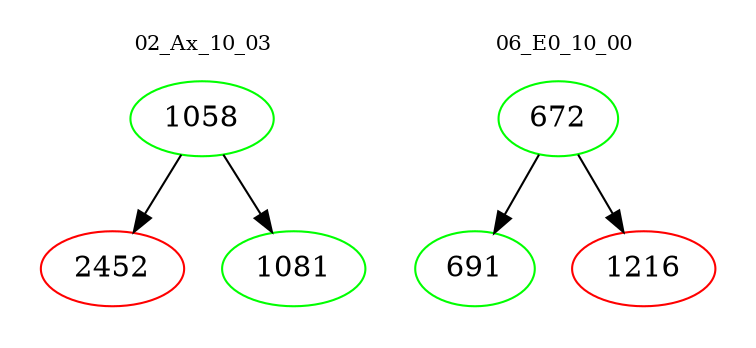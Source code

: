 digraph{
subgraph cluster_0 {
color = white
label = "02_Ax_10_03";
fontsize=10;
T0_1058 [label="1058", color="green"]
T0_1058 -> T0_2452 [color="black"]
T0_2452 [label="2452", color="red"]
T0_1058 -> T0_1081 [color="black"]
T0_1081 [label="1081", color="green"]
}
subgraph cluster_1 {
color = white
label = "06_E0_10_00";
fontsize=10;
T1_672 [label="672", color="green"]
T1_672 -> T1_691 [color="black"]
T1_691 [label="691", color="green"]
T1_672 -> T1_1216 [color="black"]
T1_1216 [label="1216", color="red"]
}
}
